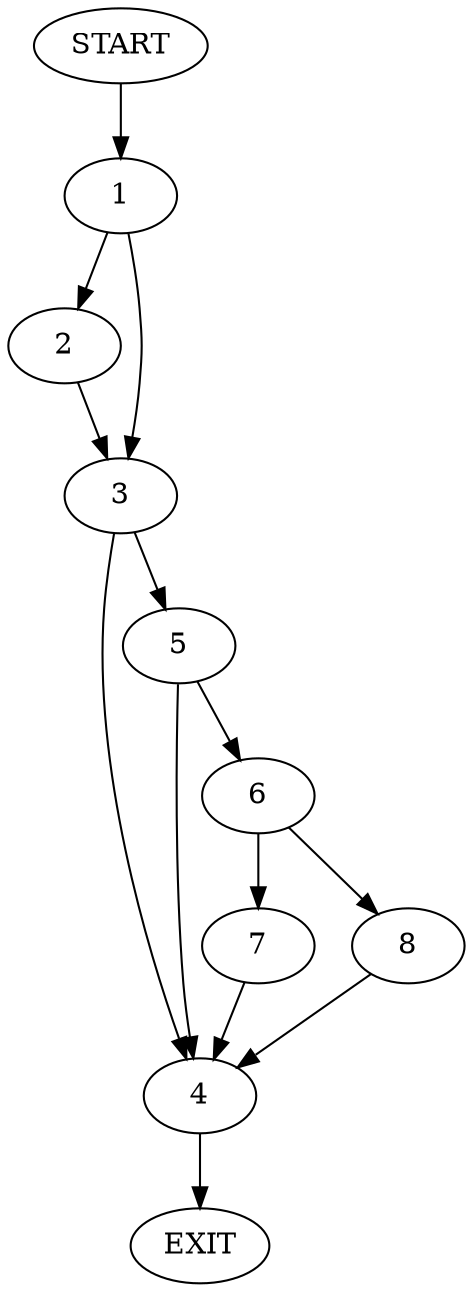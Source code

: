 digraph {
0 [label="START"]
9 [label="EXIT"]
0 -> 1
1 -> 2
1 -> 3
3 -> 4
3 -> 5
2 -> 3
4 -> 9
5 -> 6
5 -> 4
6 -> 7
6 -> 8
7 -> 4
8 -> 4
}
